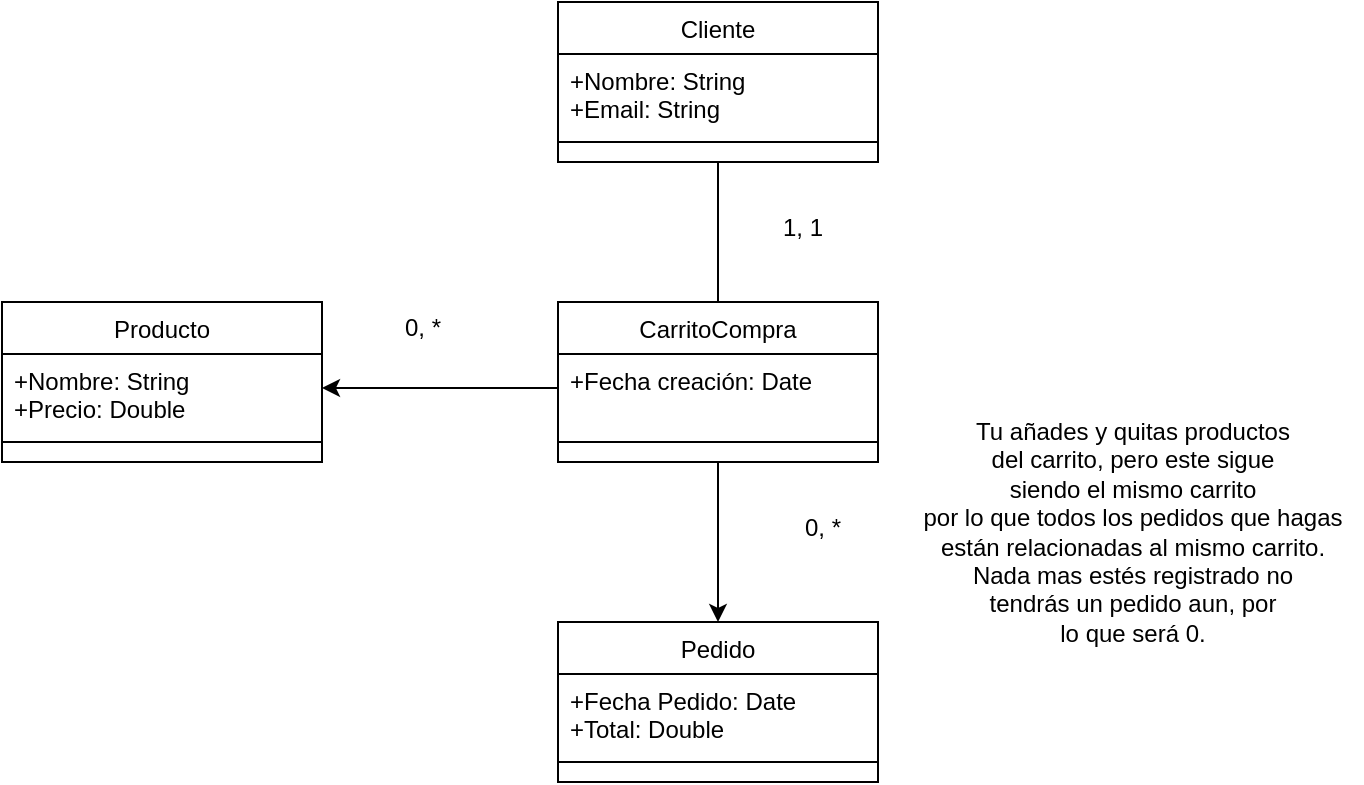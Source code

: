 <mxfile version="26.2.14">
  <diagram id="C5RBs43oDa-KdzZeNtuy" name="Page-1">
    <mxGraphModel grid="1" page="1" gridSize="10" guides="1" tooltips="1" connect="1" arrows="1" fold="1" pageScale="1" pageWidth="827" pageHeight="1169" math="0" shadow="0">
      <root>
        <mxCell id="WIyWlLk6GJQsqaUBKTNV-0" />
        <mxCell id="WIyWlLk6GJQsqaUBKTNV-1" parent="WIyWlLk6GJQsqaUBKTNV-0" />
        <mxCell id="NG44VMIxndQbNXCsB9p2-18" value="" style="edgeStyle=orthogonalEdgeStyle;rounded=0;orthogonalLoop=1;jettySize=auto;html=1;entryX=0.5;entryY=0;entryDx=0;entryDy=0;endArrow=none;startFill=0;" edge="1" parent="WIyWlLk6GJQsqaUBKTNV-1" source="zkfFHV4jXpPFQw0GAbJ--17" target="NG44VMIxndQbNXCsB9p2-7">
          <mxGeometry relative="1" as="geometry" />
        </mxCell>
        <mxCell id="zkfFHV4jXpPFQw0GAbJ--17" value="Cliente" style="swimlane;fontStyle=0;align=center;verticalAlign=top;childLayout=stackLayout;horizontal=1;startSize=26;horizontalStack=0;resizeParent=1;resizeLast=0;collapsible=1;marginBottom=0;rounded=0;shadow=0;strokeWidth=1;" vertex="1" parent="WIyWlLk6GJQsqaUBKTNV-1">
          <mxGeometry x="368" y="90" width="160" height="80" as="geometry">
            <mxRectangle x="550" y="140" width="160" height="26" as="alternateBounds" />
          </mxGeometry>
        </mxCell>
        <mxCell id="zkfFHV4jXpPFQw0GAbJ--18" value="+Nombre: String&#xa;+Email: String" style="text;align=left;verticalAlign=top;spacingLeft=4;spacingRight=4;overflow=hidden;rotatable=0;points=[[0,0.5],[1,0.5]];portConstraint=eastwest;" vertex="1" parent="zkfFHV4jXpPFQw0GAbJ--17">
          <mxGeometry y="26" width="160" height="34" as="geometry" />
        </mxCell>
        <mxCell id="zkfFHV4jXpPFQw0GAbJ--23" value="" style="line;html=1;strokeWidth=1;align=left;verticalAlign=middle;spacingTop=-1;spacingLeft=3;spacingRight=3;rotatable=0;labelPosition=right;points=[];portConstraint=eastwest;" vertex="1" parent="zkfFHV4jXpPFQw0GAbJ--17">
          <mxGeometry y="60" width="160" height="20" as="geometry" />
        </mxCell>
        <mxCell id="NG44VMIxndQbNXCsB9p2-4" value="Producto" style="swimlane;fontStyle=0;align=center;verticalAlign=top;childLayout=stackLayout;horizontal=1;startSize=26;horizontalStack=0;resizeParent=1;resizeLast=0;collapsible=1;marginBottom=0;rounded=0;shadow=0;strokeWidth=1;" vertex="1" parent="WIyWlLk6GJQsqaUBKTNV-1">
          <mxGeometry x="90" y="240" width="160" height="80" as="geometry">
            <mxRectangle x="550" y="140" width="160" height="26" as="alternateBounds" />
          </mxGeometry>
        </mxCell>
        <mxCell id="NG44VMIxndQbNXCsB9p2-5" value="+Nombre: String&#xa;+Precio: Double" style="text;align=left;verticalAlign=top;spacingLeft=4;spacingRight=4;overflow=hidden;rotatable=0;points=[[0,0.5],[1,0.5]];portConstraint=eastwest;" vertex="1" parent="NG44VMIxndQbNXCsB9p2-4">
          <mxGeometry y="26" width="160" height="34" as="geometry" />
        </mxCell>
        <mxCell id="NG44VMIxndQbNXCsB9p2-6" value="" style="line;html=1;strokeWidth=1;align=left;verticalAlign=middle;spacingTop=-1;spacingLeft=3;spacingRight=3;rotatable=0;labelPosition=right;points=[];portConstraint=eastwest;" vertex="1" parent="NG44VMIxndQbNXCsB9p2-4">
          <mxGeometry y="60" width="160" height="20" as="geometry" />
        </mxCell>
        <mxCell id="NG44VMIxndQbNXCsB9p2-22" value="" style="edgeStyle=orthogonalEdgeStyle;rounded=0;orthogonalLoop=1;jettySize=auto;html=1;entryX=0.5;entryY=0;entryDx=0;entryDy=0;" edge="1" parent="WIyWlLk6GJQsqaUBKTNV-1" source="NG44VMIxndQbNXCsB9p2-7" target="NG44VMIxndQbNXCsB9p2-10">
          <mxGeometry relative="1" as="geometry" />
        </mxCell>
        <mxCell id="NG44VMIxndQbNXCsB9p2-7" value="CarritoCompra" style="swimlane;fontStyle=0;align=center;verticalAlign=top;childLayout=stackLayout;horizontal=1;startSize=26;horizontalStack=0;resizeParent=1;resizeLast=0;collapsible=1;marginBottom=0;rounded=0;shadow=0;strokeWidth=1;" vertex="1" parent="WIyWlLk6GJQsqaUBKTNV-1">
          <mxGeometry x="368" y="240" width="160" height="80" as="geometry">
            <mxRectangle x="550" y="140" width="160" height="26" as="alternateBounds" />
          </mxGeometry>
        </mxCell>
        <mxCell id="NG44VMIxndQbNXCsB9p2-8" value="+Fecha creación: Date" style="text;align=left;verticalAlign=top;spacingLeft=4;spacingRight=4;overflow=hidden;rotatable=0;points=[[0,0.5],[1,0.5]];portConstraint=eastwest;" vertex="1" parent="NG44VMIxndQbNXCsB9p2-7">
          <mxGeometry y="26" width="160" height="34" as="geometry" />
        </mxCell>
        <mxCell id="NG44VMIxndQbNXCsB9p2-9" value="" style="line;html=1;strokeWidth=1;align=left;verticalAlign=middle;spacingTop=-1;spacingLeft=3;spacingRight=3;rotatable=0;labelPosition=right;points=[];portConstraint=eastwest;" vertex="1" parent="NG44VMIxndQbNXCsB9p2-7">
          <mxGeometry y="60" width="160" height="20" as="geometry" />
        </mxCell>
        <mxCell id="NG44VMIxndQbNXCsB9p2-10" value="Pedido" style="swimlane;fontStyle=0;align=center;verticalAlign=top;childLayout=stackLayout;horizontal=1;startSize=26;horizontalStack=0;resizeParent=1;resizeLast=0;collapsible=1;marginBottom=0;rounded=0;shadow=0;strokeWidth=1;" vertex="1" parent="WIyWlLk6GJQsqaUBKTNV-1">
          <mxGeometry x="368" y="400" width="160" height="80" as="geometry">
            <mxRectangle x="550" y="140" width="160" height="26" as="alternateBounds" />
          </mxGeometry>
        </mxCell>
        <mxCell id="NG44VMIxndQbNXCsB9p2-11" value="+Fecha Pedido: Date&#xa;+Total: Double" style="text;align=left;verticalAlign=top;spacingLeft=4;spacingRight=4;overflow=hidden;rotatable=0;points=[[0,0.5],[1,0.5]];portConstraint=eastwest;" vertex="1" parent="NG44VMIxndQbNXCsB9p2-10">
          <mxGeometry y="26" width="160" height="34" as="geometry" />
        </mxCell>
        <mxCell id="NG44VMIxndQbNXCsB9p2-12" value="" style="line;html=1;strokeWidth=1;align=left;verticalAlign=middle;spacingTop=-1;spacingLeft=3;spacingRight=3;rotatable=0;labelPosition=right;points=[];portConstraint=eastwest;" vertex="1" parent="NG44VMIxndQbNXCsB9p2-10">
          <mxGeometry y="60" width="160" height="20" as="geometry" />
        </mxCell>
        <mxCell id="NG44VMIxndQbNXCsB9p2-19" value="1, 1" style="text;html=1;align=center;verticalAlign=middle;resizable=0;points=[];autosize=1;strokeColor=none;fillColor=none;" vertex="1" parent="WIyWlLk6GJQsqaUBKTNV-1">
          <mxGeometry x="470" y="188" width="40" height="30" as="geometry" />
        </mxCell>
        <mxCell id="NG44VMIxndQbNXCsB9p2-20" value="" style="edgeStyle=orthogonalEdgeStyle;rounded=0;orthogonalLoop=1;jettySize=auto;html=1;entryX=1;entryY=0.5;entryDx=0;entryDy=0;" edge="1" parent="WIyWlLk6GJQsqaUBKTNV-1" source="NG44VMIxndQbNXCsB9p2-8" target="NG44VMIxndQbNXCsB9p2-5">
          <mxGeometry relative="1" as="geometry" />
        </mxCell>
        <mxCell id="NG44VMIxndQbNXCsB9p2-21" value="0, *" style="text;html=1;align=center;verticalAlign=middle;resizable=0;points=[];autosize=1;strokeColor=none;fillColor=none;" vertex="1" parent="WIyWlLk6GJQsqaUBKTNV-1">
          <mxGeometry x="280" y="238" width="40" height="30" as="geometry" />
        </mxCell>
        <mxCell id="NG44VMIxndQbNXCsB9p2-23" value="0, *" style="text;html=1;align=center;verticalAlign=middle;resizable=0;points=[];autosize=1;strokeColor=none;fillColor=none;" vertex="1" parent="WIyWlLk6GJQsqaUBKTNV-1">
          <mxGeometry x="480" y="338" width="40" height="30" as="geometry" />
        </mxCell>
        <mxCell id="NG44VMIxndQbNXCsB9p2-24" value="Tu añades y quitas productos&lt;div&gt;del carrito, pero este sigue&lt;/div&gt;&lt;div&gt;siendo el mismo carrito&lt;/div&gt;&lt;div&gt;por lo que todos los pedidos que hagas&lt;/div&gt;&lt;div&gt;están relacionadas al mismo carrito.&lt;/div&gt;&lt;div&gt;Nada mas estés registrado no&lt;/div&gt;&lt;div&gt;tendrás un pedido aun, por&lt;/div&gt;&lt;div&gt;lo que será 0.&lt;/div&gt;" style="text;html=1;align=center;verticalAlign=middle;resizable=0;points=[];autosize=1;strokeColor=none;fillColor=none;" vertex="1" parent="WIyWlLk6GJQsqaUBKTNV-1">
          <mxGeometry x="540" y="290" width="230" height="130" as="geometry" />
        </mxCell>
      </root>
    </mxGraphModel>
  </diagram>
</mxfile>
